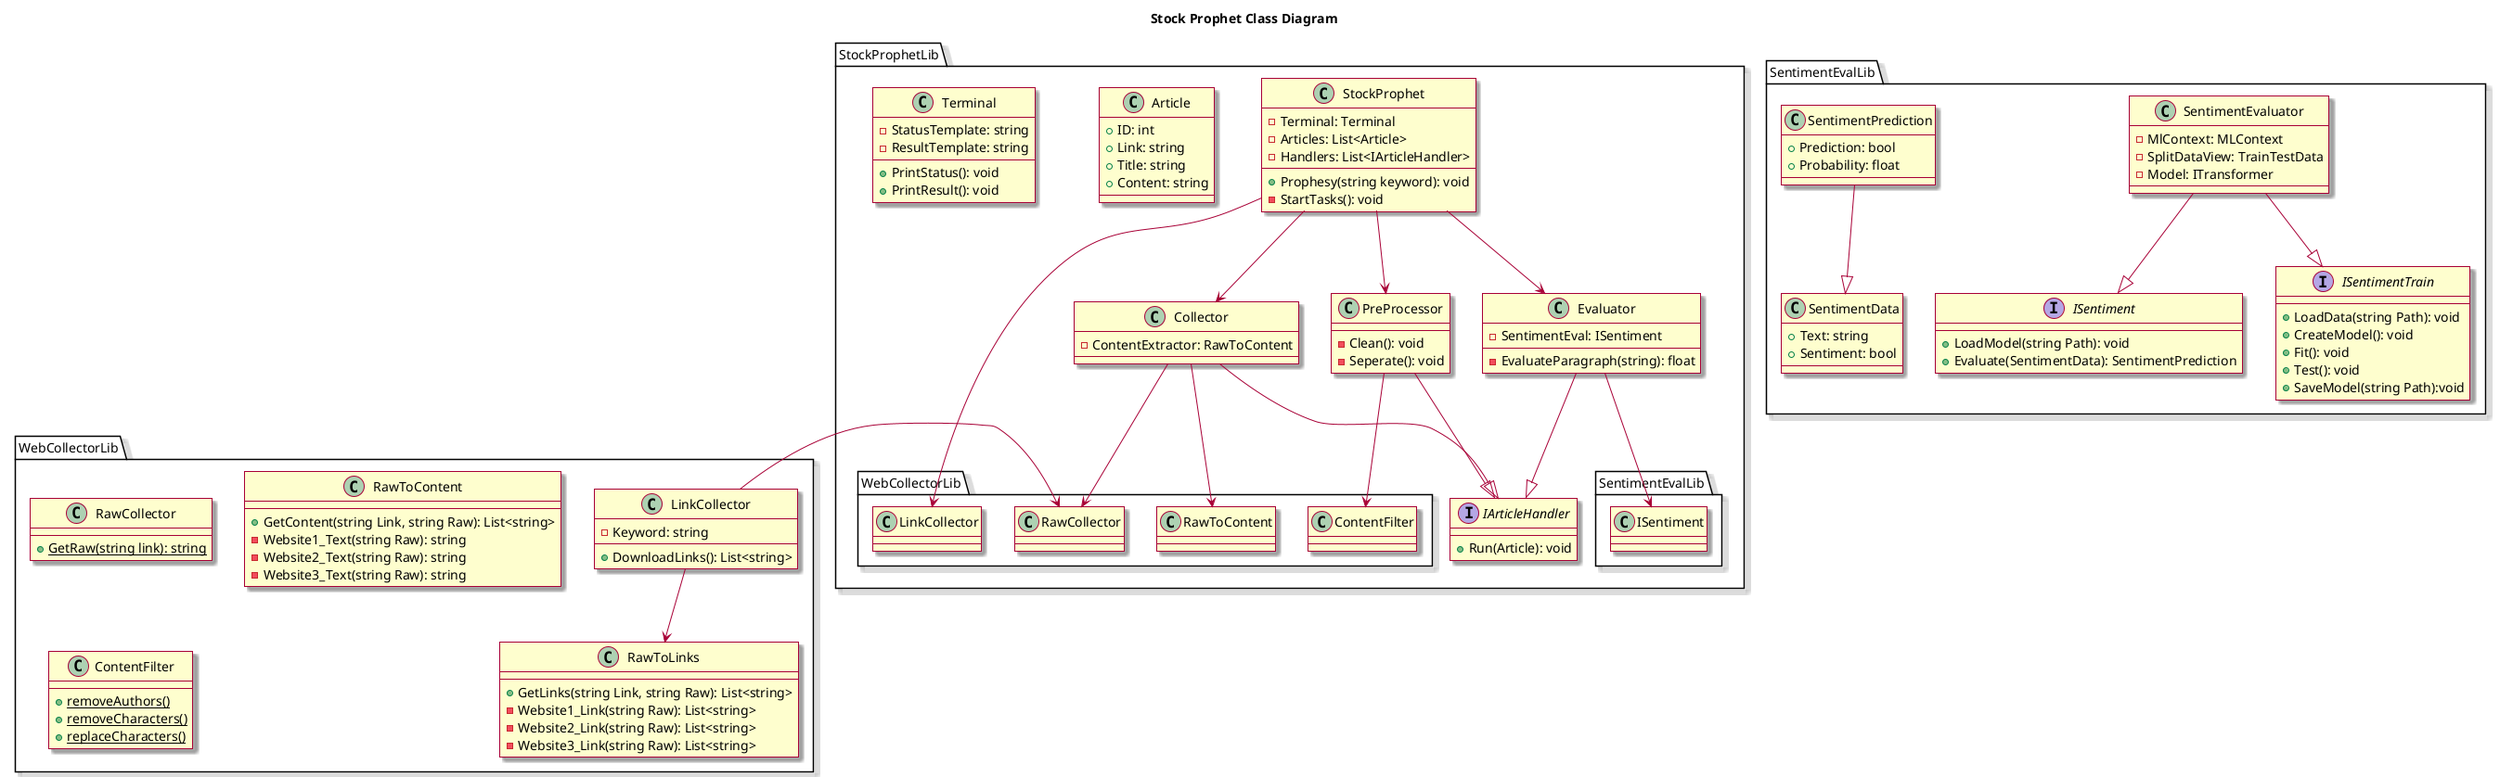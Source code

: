@startuml Project Model Class Diagram

skin rose

title Stock Prophet Class Diagram


package StockProphetLib {

    class StockProphet {
        -Terminal: Terminal
        -Articles: List<Article>
        -Handlers: List<IArticleHandler>
        +Prophesy(string keyword): void
        -StartTasks(): void
    }
    StockProphet --> WebCollectorLib.LinkCollector
    StockProphet --> Collector
    StockProphet --> PreProcessor
    StockProphet --> Evaluator
    

    interface IArticleHandler {
        +Run(Article): void
    }


    class Collector {
        -ContentExtractor: RawToContent
    }
    Collector --|> IArticleHandler
    Collector --> WebCollectorLib.RawCollector
    Collector --> WebCollectorLib.RawToContent
    

    class PreProcessor {
        -Clean(): void
        -Seperate(): void
    }
    PreProcessor --|> IArticleHandler
    PreProcessor --> WebCollectorLib.ContentFilter


    class Evaluator {
        -SentimentEval: ISentiment
        -EvaluateParagraph(string): float
    }
    Evaluator --|> IArticleHandler
    Evaluator --> SentimentEvalLib.ISentiment


    class Article {
        +ID: int
        +Link: string
        +Title: string
        +Content: string
    }


    class Terminal {
        -StatusTemplate: string
        +PrintStatus(): void
        -ResultTemplate: string
        +PrintResult(): void
    }
}


package WebCollectorLib 
{
    class LinkCollector {
        -Keyword: string
        +DownloadLinks(): List<string>
    }
    LinkCollector -down-> RawToLinks
    LinkCollector -right-> RawCollector


    class RawCollector {
        {static} +GetRaw(string link): string
    }


    class RawToLinks {
        +GetLinks(string Link, string Raw): List<string>
        -Website1_Link(string Raw): List<string>
        -Website2_Link(string Raw): List<string>
        -Website3_Link(string Raw): List<string>
    }
   

    class RawToContent {
        +GetContent(string Link, string Raw): List<string>
        -Website1_Text(string Raw): string
        -Website2_Text(string Raw): string
        -Website3_Text(string Raw): string
    }


    class ContentFilter {
        {static} +removeAuthors()
        {static} +removeCharacters()
        {static} +replaceCharacters()
    }
}


package SentimentEvalLib 
{
    interface ISentiment {
        +LoadModel(string Path): void
        +Evaluate(SentimentData): SentimentPrediction
    }

    interface ISentimentTrain {
        +LoadData(string Path): void
        +CreateModel(): void
        +Fit(): void
        +Test(): void
        +SaveModel(string Path):void
    }
    
    class SentimentEvaluator {
        -MlContext: MLContext
        -SplitDataView: TrainTestData
        -Model: ITransformer
    }
    SentimentEvaluator --|> ISentiment
    SentimentEvaluator --|> ISentimentTrain

    class SentimentData {
        +Text: string
        +Sentiment: bool
    }

    class SentimentPrediction {
        +Prediction: bool
        +Probability: float
    }
    SentimentPrediction --|> SentimentData
}


@enduml
